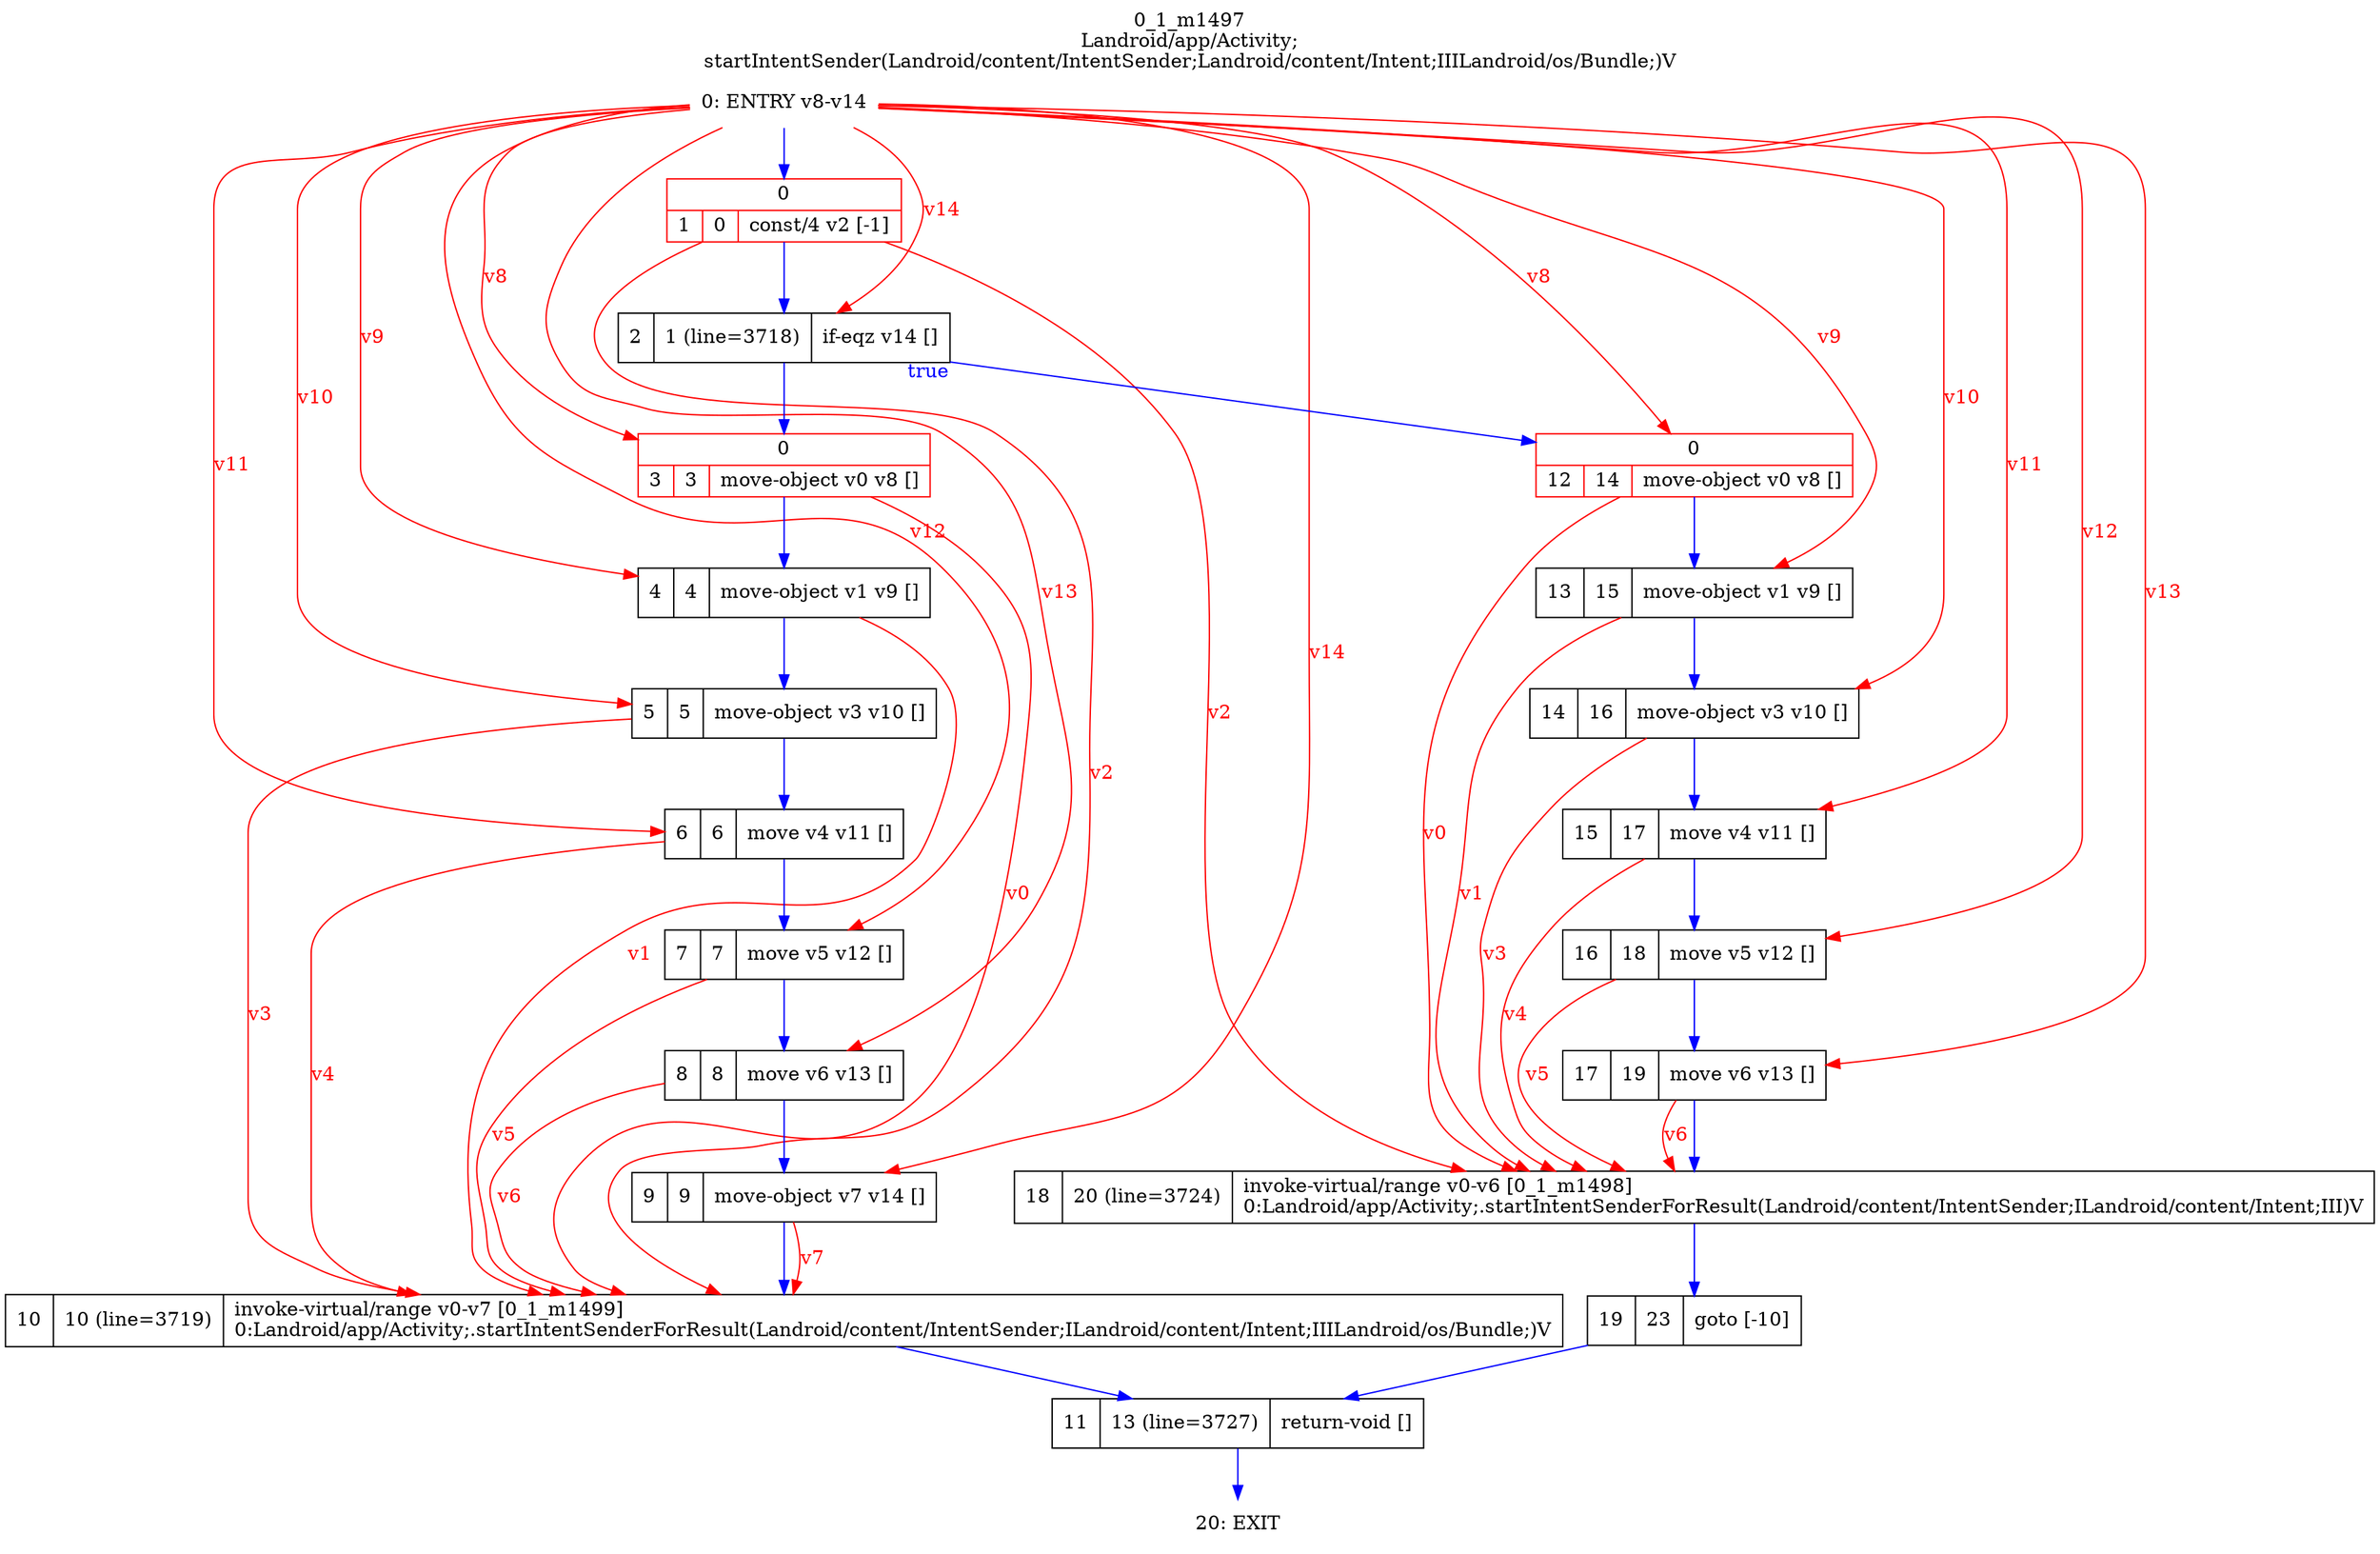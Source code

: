 digraph G {
rankdir=UD;
labelloc=t;
label="0_1_m1497\nLandroid/app/Activity;
startIntentSender(Landroid/content/IntentSender;Landroid/content/Intent;IIILandroid/os/Bundle;)V";
0[label="0: ENTRY v8-v14",shape=plaintext];
1[label="{0|{1|0|const/4 v2 [-1]\l}}",shape=record, color=red];
2[label="2|1 (line=3718)|if-eqz v14 []\l",shape=record];
3[label="{0|{3|3|move-object v0 v8 []\l}}",shape=record, color=red];
4[label="4|4|move-object v1 v9 []\l",shape=record];
5[label="5|5|move-object v3 v10 []\l",shape=record];
6[label="6|6|move v4 v11 []\l",shape=record];
7[label="7|7|move v5 v12 []\l",shape=record];
8[label="8|8|move v6 v13 []\l",shape=record];
9[label="9|9|move-object v7 v14 []\l",shape=record];
10[label="10|10 (line=3719)|invoke-virtual/range v0-v7 [0_1_m1499]\l0:Landroid/app/Activity;.startIntentSenderForResult(Landroid/content/IntentSender;ILandroid/content/Intent;IIILandroid/os/Bundle;)V\l",shape=record,URL="0_1_m1499.dot"];
11[label="11|13 (line=3727)|return-void []\l",shape=record];
12[label="{0|{12|14|move-object v0 v8 []\l}}",shape=record, color=red];
13[label="13|15|move-object v1 v9 []\l",shape=record];
14[label="14|16|move-object v3 v10 []\l",shape=record];
15[label="15|17|move v4 v11 []\l",shape=record];
16[label="16|18|move v5 v12 []\l",shape=record];
17[label="17|19|move v6 v13 []\l",shape=record];
18[label="18|20 (line=3724)|invoke-virtual/range v0-v6 [0_1_m1498]\l0:Landroid/app/Activity;.startIntentSenderForResult(Landroid/content/IntentSender;ILandroid/content/Intent;III)V\l",shape=record,URL="0_1_m1498.dot"];
19[label="19|23|goto [-10]\l",shape=record];
20[label="20: EXIT",shape=plaintext];
0->1 [color=blue, fontcolor=blue,weight=100, taillabel=""];
1->2 [color=blue, fontcolor=blue,weight=100, taillabel=""];
2->12 [color=blue, fontcolor=blue,weight=10, taillabel="true"];
2->3 [color=blue, fontcolor=blue,weight=100, taillabel=""];
3->4 [color=blue, fontcolor=blue,weight=100, taillabel=""];
4->5 [color=blue, fontcolor=blue,weight=100, taillabel=""];
5->6 [color=blue, fontcolor=blue,weight=100, taillabel=""];
6->7 [color=blue, fontcolor=blue,weight=100, taillabel=""];
7->8 [color=blue, fontcolor=blue,weight=100, taillabel=""];
8->9 [color=blue, fontcolor=blue,weight=100, taillabel=""];
9->10 [color=blue, fontcolor=blue,weight=100, taillabel=""];
10->11 [color=blue, fontcolor=blue,weight=100, taillabel=""];
11->20 [color=blue, fontcolor=blue,weight=100, taillabel=""];
12->13 [color=blue, fontcolor=blue,weight=100, taillabel=""];
13->14 [color=blue, fontcolor=blue,weight=100, taillabel=""];
14->15 [color=blue, fontcolor=blue,weight=100, taillabel=""];
15->16 [color=blue, fontcolor=blue,weight=100, taillabel=""];
16->17 [color=blue, fontcolor=blue,weight=100, taillabel=""];
17->18 [color=blue, fontcolor=blue,weight=100, taillabel=""];
18->19 [color=blue, fontcolor=blue,weight=100, taillabel=""];
19->11 [color=blue, fontcolor=blue,weight=100, taillabel=""];
0->2 [color=red, fontcolor=red, label="v14"];
0->3 [color=red, fontcolor=red, label="v8"];
0->4 [color=red, fontcolor=red, label="v9"];
0->5 [color=red, fontcolor=red, label="v10"];
0->6 [color=red, fontcolor=red, label="v11"];
0->7 [color=red, fontcolor=red, label="v12"];
0->8 [color=red, fontcolor=red, label="v13"];
0->9 [color=red, fontcolor=red, label="v14"];
1->10 [color=red, fontcolor=red, label="v2"];
3->10 [color=red, fontcolor=red, label="v0"];
4->10 [color=red, fontcolor=red, label="v1"];
5->10 [color=red, fontcolor=red, label="v3"];
6->10 [color=red, fontcolor=red, label="v4"];
7->10 [color=red, fontcolor=red, label="v5"];
8->10 [color=red, fontcolor=red, label="v6"];
9->10 [color=red, fontcolor=red, label="v7"];
0->12 [color=red, fontcolor=red, label="v8"];
0->13 [color=red, fontcolor=red, label="v9"];
0->14 [color=red, fontcolor=red, label="v10"];
0->15 [color=red, fontcolor=red, label="v11"];
0->16 [color=red, fontcolor=red, label="v12"];
0->17 [color=red, fontcolor=red, label="v13"];
1->18 [color=red, fontcolor=red, label="v2"];
12->18 [color=red, fontcolor=red, label="v0"];
13->18 [color=red, fontcolor=red, label="v1"];
14->18 [color=red, fontcolor=red, label="v3"];
15->18 [color=red, fontcolor=red, label="v4"];
16->18 [color=red, fontcolor=red, label="v5"];
17->18 [color=red, fontcolor=red, label="v6"];
}
